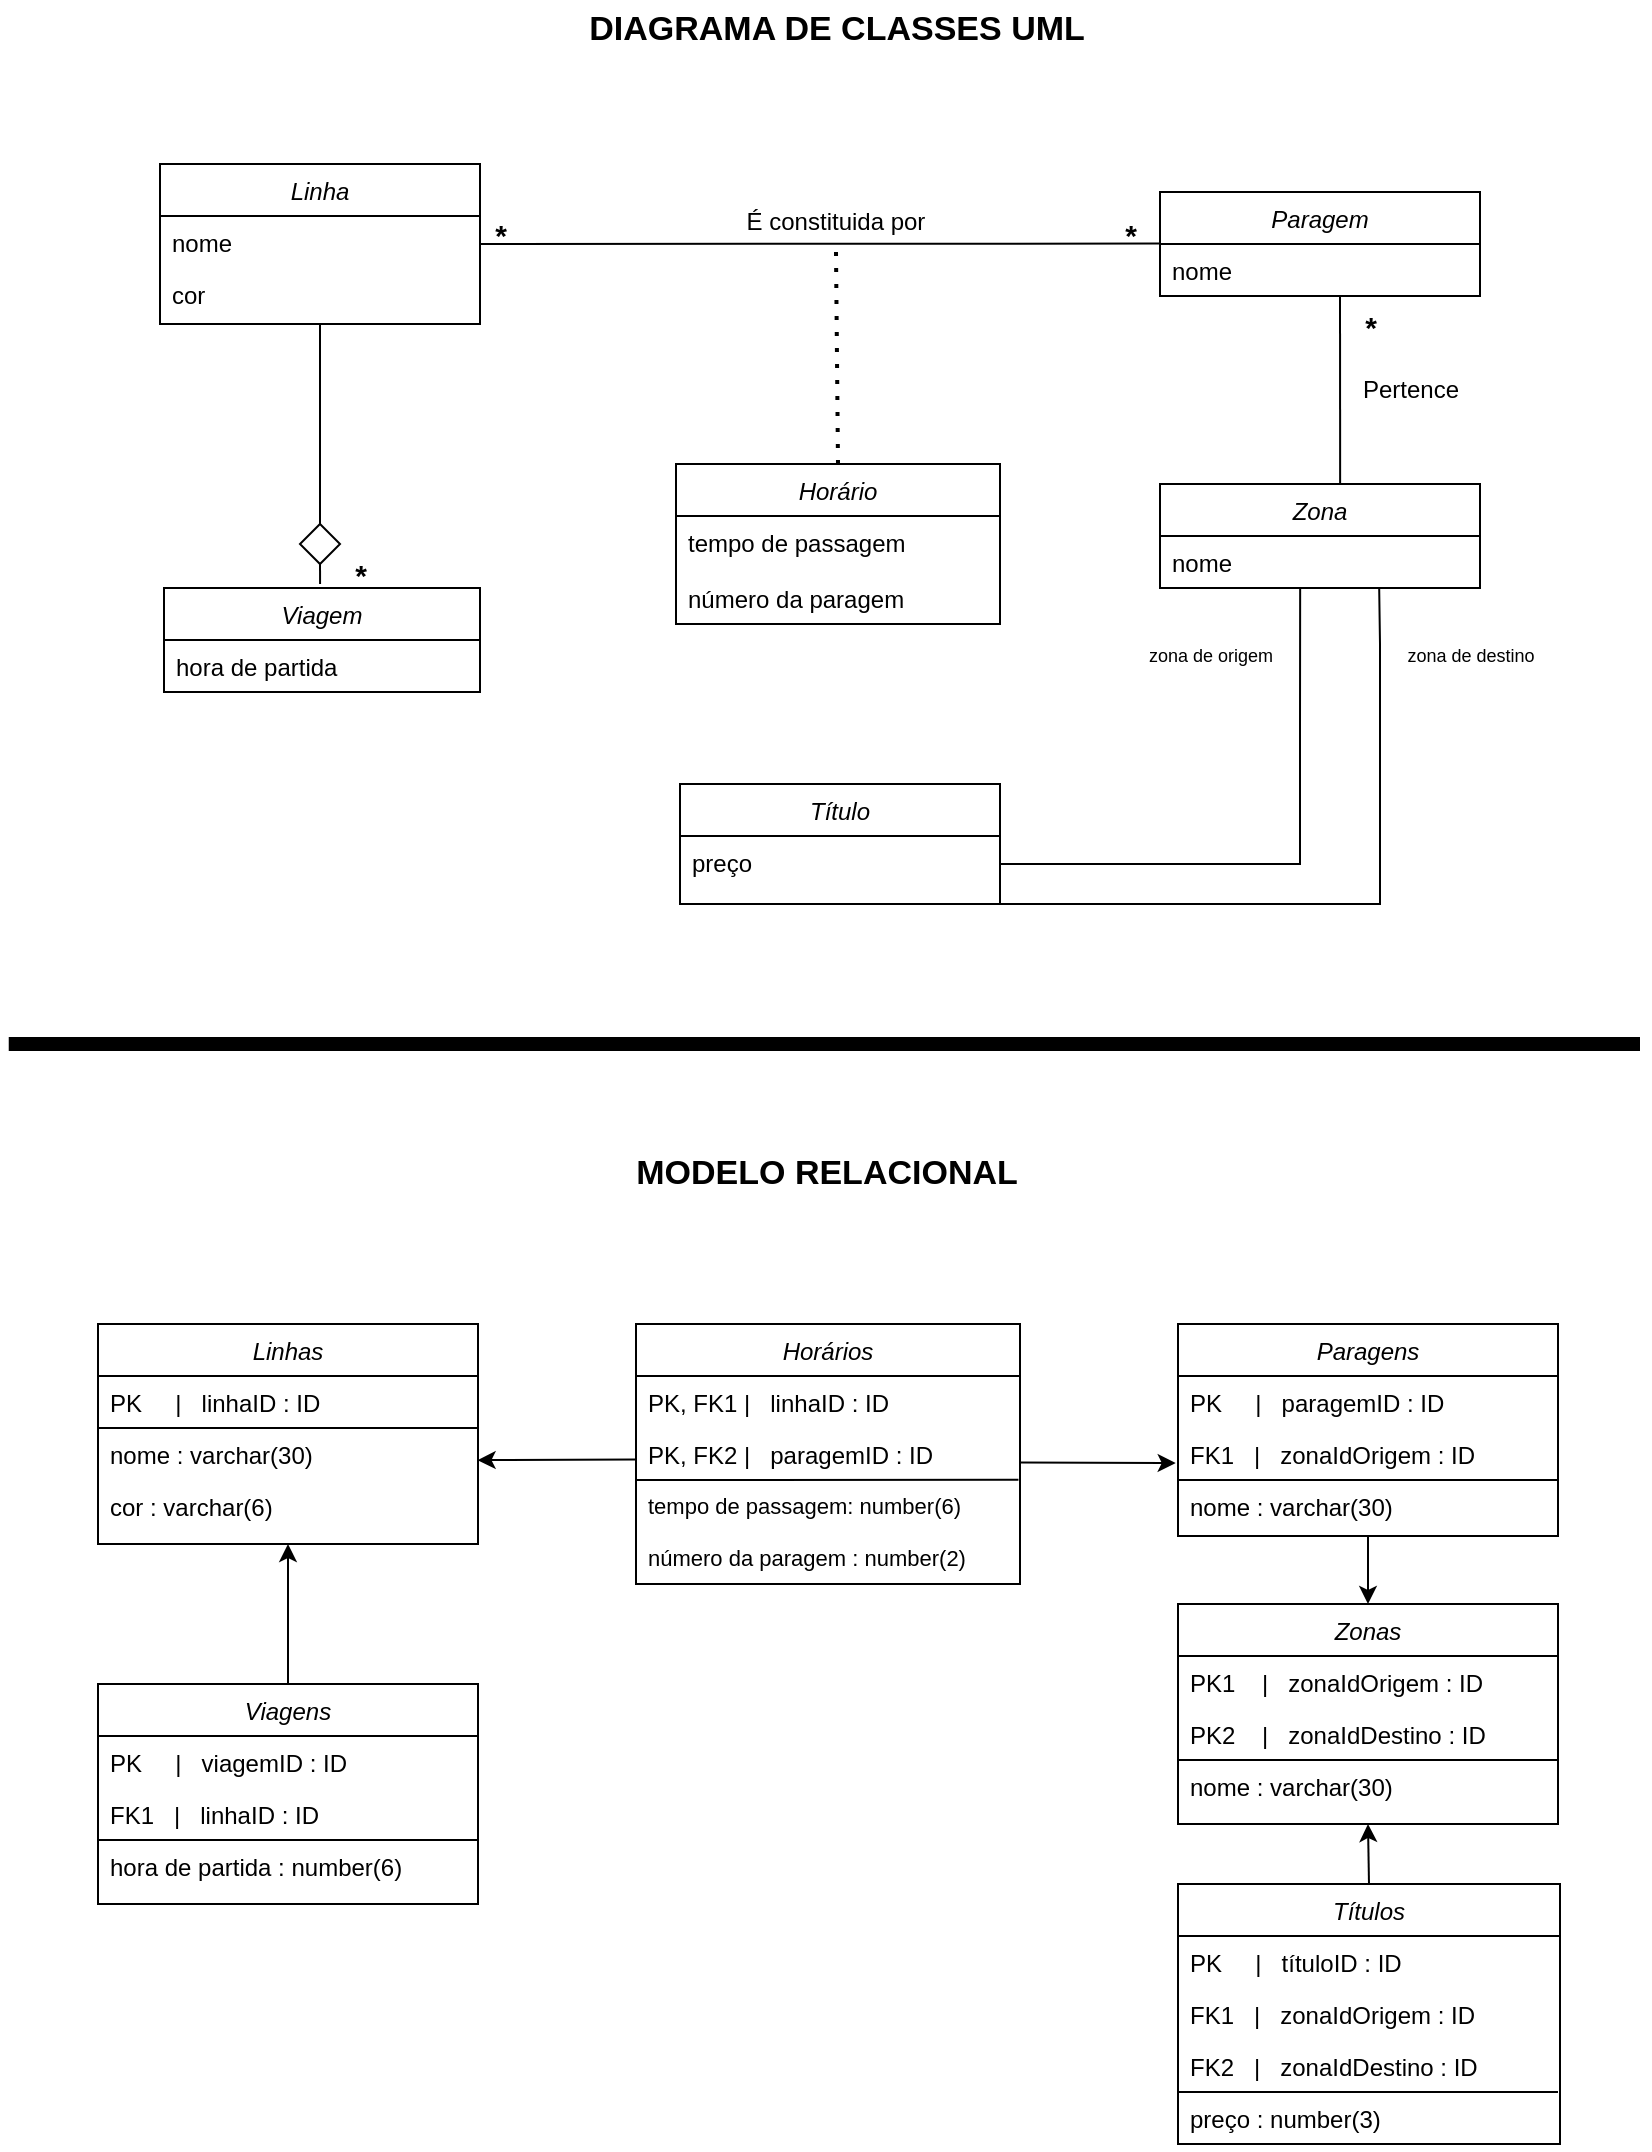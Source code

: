 <mxfile version="22.0.3" type="device">
  <diagram id="C5RBs43oDa-KdzZeNtuy" name="Page-1">
    <mxGraphModel dx="1674" dy="844" grid="1" gridSize="10" guides="1" tooltips="1" connect="1" arrows="1" fold="1" page="1" pageScale="1" pageWidth="827" pageHeight="1169" math="0" shadow="0">
      <root>
        <mxCell id="WIyWlLk6GJQsqaUBKTNV-0" />
        <mxCell id="WIyWlLk6GJQsqaUBKTNV-1" parent="WIyWlLk6GJQsqaUBKTNV-0" />
        <mxCell id="zkfFHV4jXpPFQw0GAbJ--0" value="Linha" style="swimlane;fontStyle=2;align=center;verticalAlign=top;childLayout=stackLayout;horizontal=1;startSize=26;horizontalStack=0;resizeParent=1;resizeLast=0;collapsible=1;marginBottom=0;rounded=0;shadow=0;strokeWidth=1;" parent="WIyWlLk6GJQsqaUBKTNV-1" vertex="1">
          <mxGeometry x="80" y="120" width="160" height="80" as="geometry">
            <mxRectangle x="230" y="140" width="160" height="26" as="alternateBounds" />
          </mxGeometry>
        </mxCell>
        <mxCell id="zkfFHV4jXpPFQw0GAbJ--1" value="nome" style="text;align=left;verticalAlign=top;spacingLeft=4;spacingRight=4;overflow=hidden;rotatable=0;points=[[0,0.5],[1,0.5]];portConstraint=eastwest;" parent="zkfFHV4jXpPFQw0GAbJ--0" vertex="1">
          <mxGeometry y="26" width="160" height="26" as="geometry" />
        </mxCell>
        <mxCell id="zkfFHV4jXpPFQw0GAbJ--2" value="cor" style="text;align=left;verticalAlign=top;spacingLeft=4;spacingRight=4;overflow=hidden;rotatable=0;points=[[0,0.5],[1,0.5]];portConstraint=eastwest;rounded=0;shadow=0;html=0;" parent="zkfFHV4jXpPFQw0GAbJ--0" vertex="1">
          <mxGeometry y="52" width="160" height="26" as="geometry" />
        </mxCell>
        <mxCell id="apiDf4bLDLwHWCde7VjK-0" value="Paragem" style="swimlane;fontStyle=2;align=center;verticalAlign=top;childLayout=stackLayout;horizontal=1;startSize=26;horizontalStack=0;resizeParent=1;resizeLast=0;collapsible=1;marginBottom=0;rounded=0;shadow=0;strokeWidth=1;" parent="WIyWlLk6GJQsqaUBKTNV-1" vertex="1">
          <mxGeometry x="580" y="134" width="160" height="52" as="geometry">
            <mxRectangle x="230" y="140" width="160" height="26" as="alternateBounds" />
          </mxGeometry>
        </mxCell>
        <mxCell id="apiDf4bLDLwHWCde7VjK-1" value="nome" style="text;align=left;verticalAlign=top;spacingLeft=4;spacingRight=4;overflow=hidden;rotatable=0;points=[[0,0.5],[1,0.5]];portConstraint=eastwest;" parent="apiDf4bLDLwHWCde7VjK-0" vertex="1">
          <mxGeometry y="26" width="160" height="26" as="geometry" />
        </mxCell>
        <mxCell id="apiDf4bLDLwHWCde7VjK-3" value="Horário" style="swimlane;fontStyle=2;align=center;verticalAlign=top;childLayout=stackLayout;horizontal=1;startSize=26;horizontalStack=0;resizeParent=1;resizeLast=0;collapsible=1;marginBottom=0;rounded=0;shadow=0;strokeWidth=1;" parent="WIyWlLk6GJQsqaUBKTNV-1" vertex="1">
          <mxGeometry x="338" y="270" width="162" height="80" as="geometry">
            <mxRectangle x="230" y="140" width="160" height="26" as="alternateBounds" />
          </mxGeometry>
        </mxCell>
        <mxCell id="apiDf4bLDLwHWCde7VjK-49" value="tempo de passagem" style="text;align=left;verticalAlign=top;spacingLeft=4;spacingRight=4;overflow=hidden;rotatable=0;points=[[0,0.5],[1,0.5]];portConstraint=eastwest;" parent="apiDf4bLDLwHWCde7VjK-3" vertex="1">
          <mxGeometry y="26" width="162" height="28" as="geometry" />
        </mxCell>
        <mxCell id="apiDf4bLDLwHWCde7VjK-4" value="número da paragem" style="text;align=left;verticalAlign=top;spacingLeft=4;spacingRight=4;overflow=hidden;rotatable=0;points=[[0,0.5],[1,0.5]];portConstraint=eastwest;" parent="apiDf4bLDLwHWCde7VjK-3" vertex="1">
          <mxGeometry y="54" width="162" height="26" as="geometry" />
        </mxCell>
        <mxCell id="apiDf4bLDLwHWCde7VjK-6" value="Viagem" style="swimlane;fontStyle=2;align=center;verticalAlign=top;childLayout=stackLayout;horizontal=1;startSize=26;horizontalStack=0;resizeParent=1;resizeLast=0;collapsible=1;marginBottom=0;rounded=0;shadow=0;strokeWidth=1;" parent="WIyWlLk6GJQsqaUBKTNV-1" vertex="1">
          <mxGeometry x="82" y="332" width="158" height="52" as="geometry">
            <mxRectangle x="230" y="140" width="160" height="26" as="alternateBounds" />
          </mxGeometry>
        </mxCell>
        <mxCell id="apiDf4bLDLwHWCde7VjK-7" value="hora de partida" style="text;align=left;verticalAlign=top;spacingLeft=4;spacingRight=4;overflow=hidden;rotatable=0;points=[[0,0.5],[1,0.5]];portConstraint=eastwest;" parent="apiDf4bLDLwHWCde7VjK-6" vertex="1">
          <mxGeometry y="26" width="158" height="26" as="geometry" />
        </mxCell>
        <mxCell id="apiDf4bLDLwHWCde7VjK-9" value="Título" style="swimlane;fontStyle=2;align=center;verticalAlign=top;childLayout=stackLayout;horizontal=1;startSize=26;horizontalStack=0;resizeParent=1;resizeLast=0;collapsible=1;marginBottom=0;rounded=0;shadow=0;strokeWidth=1;" parent="WIyWlLk6GJQsqaUBKTNV-1" vertex="1">
          <mxGeometry x="340" y="430" width="160" height="60" as="geometry">
            <mxRectangle x="230" y="140" width="160" height="26" as="alternateBounds" />
          </mxGeometry>
        </mxCell>
        <mxCell id="apiDf4bLDLwHWCde7VjK-12" value="preço" style="text;align=left;verticalAlign=top;spacingLeft=4;spacingRight=4;overflow=hidden;rotatable=0;points=[[0,0.5],[1,0.5]];portConstraint=eastwest;" parent="apiDf4bLDLwHWCde7VjK-9" vertex="1">
          <mxGeometry y="26" width="160" height="26" as="geometry" />
        </mxCell>
        <mxCell id="apiDf4bLDLwHWCde7VjK-17" value="Zona" style="swimlane;fontStyle=2;align=center;verticalAlign=top;childLayout=stackLayout;horizontal=1;startSize=26;horizontalStack=0;resizeParent=1;resizeLast=0;collapsible=1;marginBottom=0;rounded=0;shadow=0;strokeWidth=1;" parent="WIyWlLk6GJQsqaUBKTNV-1" vertex="1">
          <mxGeometry x="580" y="280" width="160" height="52" as="geometry">
            <mxRectangle x="230" y="140" width="160" height="26" as="alternateBounds" />
          </mxGeometry>
        </mxCell>
        <mxCell id="apiDf4bLDLwHWCde7VjK-18" value="nome" style="text;align=left;verticalAlign=top;spacingLeft=4;spacingRight=4;overflow=hidden;rotatable=0;points=[[0,0.5],[1,0.5]];portConstraint=eastwest;" parent="apiDf4bLDLwHWCde7VjK-17" vertex="1">
          <mxGeometry y="26" width="160" height="26" as="geometry" />
        </mxCell>
        <mxCell id="apiDf4bLDLwHWCde7VjK-22" value="" style="endArrow=none;html=1;rounded=0;entryX=1;entryY=0.66;entryDx=0;entryDy=0;entryPerimeter=0;" parent="WIyWlLk6GJQsqaUBKTNV-1" target="apiDf4bLDLwHWCde7VjK-39" edge="1">
          <mxGeometry width="50" height="50" relative="1" as="geometry">
            <mxPoint x="240" y="160" as="sourcePoint" />
            <mxPoint x="530" y="160" as="targetPoint" />
          </mxGeometry>
        </mxCell>
        <mxCell id="apiDf4bLDLwHWCde7VjK-24" value="" style="endArrow=none;dashed=1;html=1;dashPattern=1 3;strokeWidth=2;rounded=0;exitX=0.5;exitY=0;exitDx=0;exitDy=0;entryX=0.5;entryY=1;entryDx=0;entryDy=0;" parent="WIyWlLk6GJQsqaUBKTNV-1" source="apiDf4bLDLwHWCde7VjK-3" target="apiDf4bLDLwHWCde7VjK-28" edge="1">
          <mxGeometry width="50" height="50" relative="1" as="geometry">
            <mxPoint x="370" y="210" as="sourcePoint" />
            <mxPoint x="420" y="160" as="targetPoint" />
          </mxGeometry>
        </mxCell>
        <mxCell id="apiDf4bLDLwHWCde7VjK-25" value="" style="endArrow=none;html=1;rounded=0;exitX=0.563;exitY=0;exitDx=0;exitDy=0;exitPerimeter=0;" parent="WIyWlLk6GJQsqaUBKTNV-1" source="apiDf4bLDLwHWCde7VjK-17" edge="1">
          <mxGeometry width="50" height="50" relative="1" as="geometry">
            <mxPoint x="670" y="260" as="sourcePoint" />
            <mxPoint x="670" y="186" as="targetPoint" />
          </mxGeometry>
        </mxCell>
        <mxCell id="apiDf4bLDLwHWCde7VjK-26" value="&lt;font style=&quot;font-size: 9px;&quot;&gt;zona de origem&lt;/font&gt;" style="text;html=1;align=center;verticalAlign=middle;resizable=0;points=[];autosize=1;strokeColor=none;fillColor=none;rotation=0;" parent="WIyWlLk6GJQsqaUBKTNV-1" vertex="1">
          <mxGeometry x="560" y="350" width="90" height="30" as="geometry" />
        </mxCell>
        <mxCell id="apiDf4bLDLwHWCde7VjK-27" value="&lt;font style=&quot;font-size: 9px;&quot;&gt;zona de destino&lt;/font&gt;" style="text;html=1;align=center;verticalAlign=middle;resizable=0;points=[];autosize=1;strokeColor=none;fillColor=none;rotation=0;" parent="WIyWlLk6GJQsqaUBKTNV-1" vertex="1">
          <mxGeometry x="690" y="350" width="90" height="30" as="geometry" />
        </mxCell>
        <mxCell id="apiDf4bLDLwHWCde7VjK-28" value="É constituida por" style="text;html=1;strokeColor=none;fillColor=none;align=center;verticalAlign=middle;whiteSpace=wrap;rounded=0;" parent="WIyWlLk6GJQsqaUBKTNV-1" vertex="1">
          <mxGeometry x="362" y="134" width="112" height="30" as="geometry" />
        </mxCell>
        <mxCell id="apiDf4bLDLwHWCde7VjK-30" value="" style="rhombus;whiteSpace=wrap;html=1;" parent="WIyWlLk6GJQsqaUBKTNV-1" vertex="1">
          <mxGeometry x="150" y="300" width="20" height="20" as="geometry" />
        </mxCell>
        <mxCell id="apiDf4bLDLwHWCde7VjK-36" value="" style="endArrow=none;html=1;rounded=0;entryX=0.494;entryY=-0.038;entryDx=0;entryDy=0;entryPerimeter=0;" parent="WIyWlLk6GJQsqaUBKTNV-1" target="apiDf4bLDLwHWCde7VjK-6" edge="1">
          <mxGeometry width="50" height="50" relative="1" as="geometry">
            <mxPoint x="160" y="320" as="sourcePoint" />
            <mxPoint x="160" y="330" as="targetPoint" />
          </mxGeometry>
        </mxCell>
        <mxCell id="apiDf4bLDLwHWCde7VjK-37" value="" style="endArrow=none;html=1;rounded=0;" parent="WIyWlLk6GJQsqaUBKTNV-1" edge="1">
          <mxGeometry width="50" height="50" relative="1" as="geometry">
            <mxPoint x="160" y="300" as="sourcePoint" />
            <mxPoint x="160" y="200" as="targetPoint" />
            <Array as="points">
              <mxPoint x="160" y="280" />
            </Array>
          </mxGeometry>
        </mxCell>
        <mxCell id="apiDf4bLDLwHWCde7VjK-38" value="&lt;font style=&quot;font-size: 15px;&quot;&gt;&lt;b&gt;*&lt;/b&gt;&lt;/font&gt;" style="text;html=1;align=center;verticalAlign=middle;resizable=0;points=[];autosize=1;strokeColor=none;fillColor=none;" parent="WIyWlLk6GJQsqaUBKTNV-1" vertex="1">
          <mxGeometry x="235" y="140" width="30" height="30" as="geometry" />
        </mxCell>
        <mxCell id="apiDf4bLDLwHWCde7VjK-39" value="&lt;font style=&quot;font-size: 15px;&quot;&gt;&lt;b&gt;*&lt;/b&gt;&lt;/font&gt;" style="text;html=1;align=center;verticalAlign=middle;resizable=0;points=[];autosize=1;strokeColor=none;fillColor=none;" parent="WIyWlLk6GJQsqaUBKTNV-1" vertex="1">
          <mxGeometry x="550" y="140" width="30" height="30" as="geometry" />
        </mxCell>
        <mxCell id="apiDf4bLDLwHWCde7VjK-41" value="&lt;font style=&quot;font-size: 15px;&quot;&gt;&lt;b&gt;*&lt;/b&gt;&lt;/font&gt;" style="text;html=1;align=center;verticalAlign=middle;resizable=0;points=[];autosize=1;strokeColor=none;fillColor=none;" parent="WIyWlLk6GJQsqaUBKTNV-1" vertex="1">
          <mxGeometry x="670" y="186" width="30" height="30" as="geometry" />
        </mxCell>
        <mxCell id="apiDf4bLDLwHWCde7VjK-43" value="Pertence" style="text;html=1;align=center;verticalAlign=middle;resizable=0;points=[];autosize=1;strokeColor=none;fillColor=none;" parent="WIyWlLk6GJQsqaUBKTNV-1" vertex="1">
          <mxGeometry x="670" y="218" width="70" height="30" as="geometry" />
        </mxCell>
        <mxCell id="apiDf4bLDLwHWCde7VjK-45" value="&lt;b style=&quot;border-color: var(--border-color); font-family: Helvetica; font-size: 15px; font-style: normal; font-variant-ligatures: normal; font-variant-caps: normal; letter-spacing: normal; orphans: 2; text-align: center; text-indent: 0px; text-transform: none; widows: 2; word-spacing: 0px; -webkit-text-stroke-width: 0px; text-decoration-thickness: initial; text-decoration-style: initial; text-decoration-color: initial;&quot;&gt;&lt;font color=&quot;#ffffff&quot;&gt;1&lt;/font&gt;&lt;/b&gt;" style="text;whiteSpace=wrap;html=1;" parent="WIyWlLk6GJQsqaUBKTNV-1" vertex="1">
          <mxGeometry x="680" y="248" width="20" height="18" as="geometry" />
        </mxCell>
        <mxCell id="apiDf4bLDLwHWCde7VjK-48" value="&lt;b&gt;&lt;font style=&quot;font-size: 17px;&quot;&gt;DIAGRAMA DE CLASSES UML&lt;/font&gt;&lt;/b&gt;" style="text;html=1;align=center;verticalAlign=middle;resizable=0;points=[];autosize=1;strokeColor=none;fillColor=none;" parent="WIyWlLk6GJQsqaUBKTNV-1" vertex="1">
          <mxGeometry x="283" y="38" width="270" height="30" as="geometry" />
        </mxCell>
        <mxCell id="apiDf4bLDLwHWCde7VjK-57" value="&lt;b style=&quot;border-color: var(--border-color); font-family: Helvetica; font-size: 15px; font-style: normal; font-variant-ligatures: normal; font-variant-caps: normal; letter-spacing: normal; orphans: 2; text-align: center; text-indent: 0px; text-transform: none; widows: 2; word-spacing: 0px; -webkit-text-stroke-width: 0px; text-decoration-thickness: initial; text-decoration-style: initial; text-decoration-color: initial;&quot;&gt;&lt;font style=&quot;&quot; color=&quot;#ffffff&quot;&gt;1&lt;/font&gt;&lt;/b&gt;" style="text;whiteSpace=wrap;html=1;" parent="WIyWlLk6GJQsqaUBKTNV-1" vertex="1">
          <mxGeometry x="170" y="198" width="20" height="18" as="geometry" />
        </mxCell>
        <mxCell id="apiDf4bLDLwHWCde7VjK-58" value="&lt;font style=&quot;font-size: 15px;&quot;&gt;&lt;b&gt;*&lt;/b&gt;&lt;/font&gt;" style="text;html=1;align=center;verticalAlign=middle;resizable=0;points=[];autosize=1;strokeColor=none;fillColor=none;" parent="WIyWlLk6GJQsqaUBKTNV-1" vertex="1">
          <mxGeometry x="165" y="310" width="30" height="30" as="geometry" />
        </mxCell>
        <mxCell id="apiDf4bLDLwHWCde7VjK-60" value="" style="endArrow=none;html=1;rounded=0;exitX=0;exitY=1;exitDx=0;exitDy=0;entryX=0.438;entryY=1.004;entryDx=0;entryDy=0;entryPerimeter=0;" parent="WIyWlLk6GJQsqaUBKTNV-1" source="iFUliVDRbNGwqYjjoVdZ-0" target="apiDf4bLDLwHWCde7VjK-18" edge="1">
          <mxGeometry width="50" height="50" relative="1" as="geometry">
            <mxPoint x="500" y="469" as="sourcePoint" />
            <mxPoint x="630" y="332" as="targetPoint" />
            <Array as="points">
              <mxPoint x="650" y="470" />
              <mxPoint x="650" y="400" />
            </Array>
          </mxGeometry>
        </mxCell>
        <mxCell id="apiDf4bLDLwHWCde7VjK-61" value="" style="endArrow=none;html=1;rounded=0;entryX=0.685;entryY=1.019;entryDx=0;entryDy=0;entryPerimeter=0;exitX=1;exitY=1;exitDx=0;exitDy=0;" parent="WIyWlLk6GJQsqaUBKTNV-1" source="apiDf4bLDLwHWCde7VjK-9" target="apiDf4bLDLwHWCde7VjK-18" edge="1">
          <mxGeometry width="50" height="50" relative="1" as="geometry">
            <mxPoint x="530" y="500" as="sourcePoint" />
            <mxPoint x="700" y="334" as="targetPoint" />
            <Array as="points">
              <mxPoint x="690" y="490" />
              <mxPoint x="690" y="360" />
            </Array>
          </mxGeometry>
        </mxCell>
        <mxCell id="apiDf4bLDLwHWCde7VjK-64" value="&lt;b style=&quot;border-color: var(--border-color); font-family: Helvetica; font-size: 15px; font-style: normal; font-variant-ligatures: normal; font-variant-caps: normal; letter-spacing: normal; orphans: 2; text-align: center; text-indent: 0px; text-transform: none; widows: 2; word-spacing: 0px; -webkit-text-stroke-width: 0px; text-decoration-thickness: initial; text-decoration-style: initial; text-decoration-color: initial;&quot;&gt;&lt;font color=&quot;#ffffff&quot;&gt;1&lt;/font&gt;&lt;/b&gt;" style="text;whiteSpace=wrap;html=1;" parent="WIyWlLk6GJQsqaUBKTNV-1" vertex="1">
          <mxGeometry x="630" y="325" width="20" height="18" as="geometry" />
        </mxCell>
        <mxCell id="apiDf4bLDLwHWCde7VjK-68" value="&lt;b style=&quot;border-color: var(--border-color); font-family: Helvetica; font-size: 15px; font-style: normal; font-variant-ligatures: normal; font-variant-caps: normal; letter-spacing: normal; orphans: 2; text-align: center; text-indent: 0px; text-transform: none; widows: 2; word-spacing: 0px; -webkit-text-stroke-width: 0px; text-decoration-thickness: initial; text-decoration-style: initial; text-decoration-color: initial;&quot;&gt;&lt;font color=&quot;#ffffff&quot;&gt;1&lt;/font&gt;&lt;/b&gt;" style="text;whiteSpace=wrap;html=1;" parent="WIyWlLk6GJQsqaUBKTNV-1" vertex="1">
          <mxGeometry x="695" y="325" width="20" height="18" as="geometry" />
        </mxCell>
        <mxCell id="apiDf4bLDLwHWCde7VjK-70" value="&lt;span style=&quot;font-size: 17px;&quot;&gt;&lt;b&gt;MODELO RELACIONAL&lt;/b&gt;&lt;/span&gt;" style="text;html=1;align=center;verticalAlign=middle;resizable=0;points=[];autosize=1;strokeColor=none;fillColor=none;" parent="WIyWlLk6GJQsqaUBKTNV-1" vertex="1">
          <mxGeometry x="308" y="610" width="210" height="30" as="geometry" />
        </mxCell>
        <mxCell id="apiDf4bLDLwHWCde7VjK-71" value="Linhas" style="swimlane;fontStyle=2;align=center;verticalAlign=top;childLayout=stackLayout;horizontal=1;startSize=26;horizontalStack=0;resizeParent=1;resizeLast=0;collapsible=1;marginBottom=0;rounded=0;shadow=0;strokeWidth=1;" parent="WIyWlLk6GJQsqaUBKTNV-1" vertex="1">
          <mxGeometry x="49" y="700" width="190" height="110" as="geometry">
            <mxRectangle x="230" y="140" width="160" height="26" as="alternateBounds" />
          </mxGeometry>
        </mxCell>
        <mxCell id="apiDf4bLDLwHWCde7VjK-75" value="PK     |   linhaID : ID" style="text;align=left;verticalAlign=top;spacingLeft=4;spacingRight=4;overflow=hidden;rotatable=0;points=[[0,0.5],[1,0.5]];portConstraint=eastwest;" parent="apiDf4bLDLwHWCde7VjK-71" vertex="1">
          <mxGeometry y="26" width="190" height="26" as="geometry" />
        </mxCell>
        <mxCell id="apiDf4bLDLwHWCde7VjK-80" value="" style="endArrow=none;html=1;rounded=0;" parent="apiDf4bLDLwHWCde7VjK-71" edge="1">
          <mxGeometry width="50" height="50" relative="1" as="geometry">
            <mxPoint y="52" as="sourcePoint" />
            <mxPoint x="190" y="52" as="targetPoint" />
          </mxGeometry>
        </mxCell>
        <mxCell id="apiDf4bLDLwHWCde7VjK-81" value="nome : varchar(30)" style="text;align=left;verticalAlign=top;spacingLeft=4;spacingRight=4;overflow=hidden;rotatable=0;points=[[0,0.5],[1,0.5]];portConstraint=eastwest;" parent="apiDf4bLDLwHWCde7VjK-71" vertex="1">
          <mxGeometry y="52" width="190" height="26" as="geometry" />
        </mxCell>
        <mxCell id="apiDf4bLDLwHWCde7VjK-82" value="cor : varchar(6)" style="text;align=left;verticalAlign=top;spacingLeft=4;spacingRight=4;overflow=hidden;rotatable=0;points=[[0,0.5],[1,0.5]];portConstraint=eastwest;" parent="apiDf4bLDLwHWCde7VjK-71" vertex="1">
          <mxGeometry y="78" width="190" height="26" as="geometry" />
        </mxCell>
        <mxCell id="apiDf4bLDLwHWCde7VjK-83" value="Paragens" style="swimlane;fontStyle=2;align=center;verticalAlign=top;childLayout=stackLayout;horizontal=1;startSize=26;horizontalStack=0;resizeParent=1;resizeLast=0;collapsible=1;marginBottom=0;rounded=0;shadow=0;strokeWidth=1;" parent="WIyWlLk6GJQsqaUBKTNV-1" vertex="1">
          <mxGeometry x="589" y="700" width="190" height="106" as="geometry">
            <mxRectangle x="230" y="140" width="160" height="26" as="alternateBounds" />
          </mxGeometry>
        </mxCell>
        <mxCell id="apiDf4bLDLwHWCde7VjK-84" value="PK     |   paragemID : ID" style="text;align=left;verticalAlign=top;spacingLeft=4;spacingRight=4;overflow=hidden;rotatable=0;points=[[0,0.5],[1,0.5]];portConstraint=eastwest;" parent="apiDf4bLDLwHWCde7VjK-83" vertex="1">
          <mxGeometry y="26" width="190" height="26" as="geometry" />
        </mxCell>
        <mxCell id="apiDf4bLDLwHWCde7VjK-129" value="FK1   |   zonaIdOrigem : ID" style="text;align=left;verticalAlign=top;spacingLeft=4;spacingRight=4;overflow=hidden;rotatable=0;points=[[0,0.5],[1,0.5]];portConstraint=eastwest;" parent="apiDf4bLDLwHWCde7VjK-83" vertex="1">
          <mxGeometry y="52" width="190" height="26" as="geometry" />
        </mxCell>
        <mxCell id="apiDf4bLDLwHWCde7VjK-85" value="" style="endArrow=none;html=1;rounded=0;" parent="apiDf4bLDLwHWCde7VjK-83" edge="1">
          <mxGeometry width="50" height="50" relative="1" as="geometry">
            <mxPoint y="78" as="sourcePoint" />
            <mxPoint x="190" y="78" as="targetPoint" />
          </mxGeometry>
        </mxCell>
        <mxCell id="apiDf4bLDLwHWCde7VjK-86" value="nome : varchar(30)" style="text;align=left;verticalAlign=top;spacingLeft=4;spacingRight=4;overflow=hidden;rotatable=0;points=[[0,0.5],[1,0.5]];portConstraint=eastwest;" parent="apiDf4bLDLwHWCde7VjK-83" vertex="1">
          <mxGeometry y="78" width="190" height="28" as="geometry" />
        </mxCell>
        <mxCell id="apiDf4bLDLwHWCde7VjK-88" value="Zonas" style="swimlane;fontStyle=2;align=center;verticalAlign=top;childLayout=stackLayout;horizontal=1;startSize=26;horizontalStack=0;resizeParent=1;resizeLast=0;collapsible=1;marginBottom=0;rounded=0;shadow=0;strokeWidth=1;" parent="WIyWlLk6GJQsqaUBKTNV-1" vertex="1">
          <mxGeometry x="589" y="840" width="190" height="110" as="geometry">
            <mxRectangle x="230" y="140" width="160" height="26" as="alternateBounds" />
          </mxGeometry>
        </mxCell>
        <mxCell id="apiDf4bLDLwHWCde7VjK-89" value="PK1    |   zonaIdOrigem : ID" style="text;align=left;verticalAlign=top;spacingLeft=4;spacingRight=4;overflow=hidden;rotatable=0;points=[[0,0.5],[1,0.5]];portConstraint=eastwest;" parent="apiDf4bLDLwHWCde7VjK-88" vertex="1">
          <mxGeometry y="26" width="190" height="26" as="geometry" />
        </mxCell>
        <mxCell id="iFUliVDRbNGwqYjjoVdZ-3" value="PK2    |   zonaIdDestino : ID" style="text;align=left;verticalAlign=top;spacingLeft=4;spacingRight=4;overflow=hidden;rotatable=0;points=[[0,0.5],[1,0.5]];portConstraint=eastwest;" parent="apiDf4bLDLwHWCde7VjK-88" vertex="1">
          <mxGeometry y="52" width="190" height="26" as="geometry" />
        </mxCell>
        <mxCell id="iFUliVDRbNGwqYjjoVdZ-4" value="" style="endArrow=none;html=1;rounded=0;" parent="apiDf4bLDLwHWCde7VjK-88" edge="1">
          <mxGeometry width="50" height="50" relative="1" as="geometry">
            <mxPoint y="78" as="sourcePoint" />
            <mxPoint x="190" y="78" as="targetPoint" />
          </mxGeometry>
        </mxCell>
        <mxCell id="apiDf4bLDLwHWCde7VjK-91" value="nome : varchar(30)" style="text;align=left;verticalAlign=top;spacingLeft=4;spacingRight=4;overflow=hidden;rotatable=0;points=[[0,0.5],[1,0.5]];portConstraint=eastwest;" parent="apiDf4bLDLwHWCde7VjK-88" vertex="1">
          <mxGeometry y="78" width="190" height="30" as="geometry" />
        </mxCell>
        <mxCell id="apiDf4bLDLwHWCde7VjK-92" value="Títulos" style="swimlane;fontStyle=2;align=center;verticalAlign=top;childLayout=stackLayout;horizontal=1;startSize=26;horizontalStack=0;resizeParent=1;resizeLast=0;collapsible=1;marginBottom=0;rounded=0;shadow=0;strokeWidth=1;" parent="WIyWlLk6GJQsqaUBKTNV-1" vertex="1">
          <mxGeometry x="589" y="980" width="191" height="130" as="geometry">
            <mxRectangle x="230" y="140" width="160" height="26" as="alternateBounds" />
          </mxGeometry>
        </mxCell>
        <mxCell id="apiDf4bLDLwHWCde7VjK-93" value="PK     |   títuloID : ID" style="text;align=left;verticalAlign=top;spacingLeft=4;spacingRight=4;overflow=hidden;rotatable=0;points=[[0,0.5],[1,0.5]];portConstraint=eastwest;" parent="apiDf4bLDLwHWCde7VjK-92" vertex="1">
          <mxGeometry y="26" width="191" height="26" as="geometry" />
        </mxCell>
        <mxCell id="apiDf4bLDLwHWCde7VjK-134" value="FK1   |   zonaIdOrigem : ID" style="text;align=left;verticalAlign=top;spacingLeft=4;spacingRight=4;overflow=hidden;rotatable=0;points=[[0,0.5],[1,0.5]];portConstraint=eastwest;" parent="apiDf4bLDLwHWCde7VjK-92" vertex="1">
          <mxGeometry y="52" width="191" height="26" as="geometry" />
        </mxCell>
        <mxCell id="iFUliVDRbNGwqYjjoVdZ-2" value="FK2   |   zonaIdDestino : ID" style="text;align=left;verticalAlign=top;spacingLeft=4;spacingRight=4;overflow=hidden;rotatable=0;points=[[0,0.5],[1,0.5]];portConstraint=eastwest;" parent="apiDf4bLDLwHWCde7VjK-92" vertex="1">
          <mxGeometry y="78" width="191" height="26" as="geometry" />
        </mxCell>
        <mxCell id="apiDf4bLDLwHWCde7VjK-94" value="" style="endArrow=none;html=1;rounded=0;" parent="apiDf4bLDLwHWCde7VjK-92" edge="1">
          <mxGeometry width="50" height="50" relative="1" as="geometry">
            <mxPoint y="104" as="sourcePoint" />
            <mxPoint x="190" y="104" as="targetPoint" />
          </mxGeometry>
        </mxCell>
        <mxCell id="apiDf4bLDLwHWCde7VjK-95" value="preço : number(3)" style="text;align=left;verticalAlign=top;spacingLeft=4;spacingRight=4;overflow=hidden;rotatable=0;points=[[0,0.5],[1,0.5]];portConstraint=eastwest;" parent="apiDf4bLDLwHWCde7VjK-92" vertex="1">
          <mxGeometry y="104" width="191" height="26" as="geometry" />
        </mxCell>
        <mxCell id="apiDf4bLDLwHWCde7VjK-96" value="Viagens" style="swimlane;fontStyle=2;align=center;verticalAlign=top;childLayout=stackLayout;horizontal=1;startSize=26;horizontalStack=0;resizeParent=1;resizeLast=0;collapsible=1;marginBottom=0;rounded=0;shadow=0;strokeWidth=1;" parent="WIyWlLk6GJQsqaUBKTNV-1" vertex="1">
          <mxGeometry x="49" y="880" width="190" height="110" as="geometry">
            <mxRectangle x="230" y="140" width="160" height="26" as="alternateBounds" />
          </mxGeometry>
        </mxCell>
        <mxCell id="apiDf4bLDLwHWCde7VjK-97" value="PK     |   viagemID : ID" style="text;align=left;verticalAlign=top;spacingLeft=4;spacingRight=4;overflow=hidden;rotatable=0;points=[[0,0.5],[1,0.5]];portConstraint=eastwest;" parent="apiDf4bLDLwHWCde7VjK-96" vertex="1">
          <mxGeometry y="26" width="190" height="26" as="geometry" />
        </mxCell>
        <mxCell id="apiDf4bLDLwHWCde7VjK-130" value="FK1   |   linhaID : ID" style="text;align=left;verticalAlign=top;spacingLeft=4;spacingRight=4;overflow=hidden;rotatable=0;points=[[0,0.5],[1,0.5]];portConstraint=eastwest;" parent="apiDf4bLDLwHWCde7VjK-96" vertex="1">
          <mxGeometry y="52" width="190" height="26" as="geometry" />
        </mxCell>
        <mxCell id="apiDf4bLDLwHWCde7VjK-98" value="" style="endArrow=none;html=1;rounded=0;" parent="apiDf4bLDLwHWCde7VjK-96" edge="1">
          <mxGeometry width="50" height="50" relative="1" as="geometry">
            <mxPoint y="78" as="sourcePoint" />
            <mxPoint x="190" y="78" as="targetPoint" />
          </mxGeometry>
        </mxCell>
        <mxCell id="apiDf4bLDLwHWCde7VjK-99" value="hora de partida : number(6)" style="text;align=left;verticalAlign=top;spacingLeft=4;spacingRight=4;overflow=hidden;rotatable=0;points=[[0,0.5],[1,0.5]];portConstraint=eastwest;" parent="apiDf4bLDLwHWCde7VjK-96" vertex="1">
          <mxGeometry y="78" width="190" height="26" as="geometry" />
        </mxCell>
        <mxCell id="apiDf4bLDLwHWCde7VjK-111" value="Horários" style="swimlane;fontStyle=2;align=center;verticalAlign=top;childLayout=stackLayout;horizontal=1;startSize=26;horizontalStack=0;resizeParent=1;resizeLast=0;collapsible=1;marginBottom=0;rounded=0;shadow=0;strokeWidth=1;" parent="WIyWlLk6GJQsqaUBKTNV-1" vertex="1">
          <mxGeometry x="318" y="700" width="192" height="130" as="geometry">
            <mxRectangle x="230" y="140" width="160" height="26" as="alternateBounds" />
          </mxGeometry>
        </mxCell>
        <mxCell id="apiDf4bLDLwHWCde7VjK-112" value="PK, FK1 |   linhaID : ID" style="text;align=left;verticalAlign=top;spacingLeft=4;spacingRight=4;overflow=hidden;rotatable=0;points=[[0,0.5],[1,0.5]];portConstraint=eastwest;" parent="apiDf4bLDLwHWCde7VjK-111" vertex="1">
          <mxGeometry y="26" width="192" height="26" as="geometry" />
        </mxCell>
        <mxCell id="apiDf4bLDLwHWCde7VjK-116" value="PK, FK2 |   paragemID : ID" style="text;align=left;verticalAlign=top;spacingLeft=4;spacingRight=4;overflow=hidden;rotatable=0;points=[[0,0.5],[1,0.5]];portConstraint=eastwest;" parent="apiDf4bLDLwHWCde7VjK-111" vertex="1">
          <mxGeometry y="52" width="192" height="26" as="geometry" />
        </mxCell>
        <mxCell id="apiDf4bLDLwHWCde7VjK-118" value="tempo de passagem: number(6)" style="text;align=left;verticalAlign=top;spacingLeft=4;spacingRight=4;overflow=hidden;rotatable=0;points=[[0,0.5],[1,0.5]];portConstraint=eastwest;fontSize=11;" parent="apiDf4bLDLwHWCde7VjK-111" vertex="1">
          <mxGeometry y="78" width="192" height="26" as="geometry" />
        </mxCell>
        <mxCell id="apiDf4bLDLwHWCde7VjK-113" value="" style="endArrow=none;html=1;rounded=0;entryX=0.996;entryY=-0.006;entryDx=0;entryDy=0;entryPerimeter=0;" parent="apiDf4bLDLwHWCde7VjK-111" target="apiDf4bLDLwHWCde7VjK-118" edge="1">
          <mxGeometry width="50" height="50" relative="1" as="geometry">
            <mxPoint y="78" as="sourcePoint" />
            <mxPoint x="180" y="78" as="targetPoint" />
          </mxGeometry>
        </mxCell>
        <mxCell id="apiDf4bLDLwHWCde7VjK-117" value="número da paragem : number(2)" style="text;align=left;verticalAlign=top;spacingLeft=4;spacingRight=4;overflow=hidden;rotatable=0;points=[[0,0.5],[1,0.5]];portConstraint=eastwest;fontSize=11;" parent="apiDf4bLDLwHWCde7VjK-111" vertex="1">
          <mxGeometry y="104" width="192" height="26" as="geometry" />
        </mxCell>
        <mxCell id="apiDf4bLDLwHWCde7VjK-123" value="" style="endArrow=classic;html=1;rounded=0;entryX=-0.006;entryY=0.673;entryDx=0;entryDy=0;entryPerimeter=0;exitX=1;exitY=0.664;exitDx=0;exitDy=0;exitPerimeter=0;" parent="WIyWlLk6GJQsqaUBKTNV-1" source="apiDf4bLDLwHWCde7VjK-116" target="apiDf4bLDLwHWCde7VjK-129" edge="1">
          <mxGeometry width="50" height="50" relative="1" as="geometry">
            <mxPoint x="509" y="778" as="sourcePoint" />
            <mxPoint x="589" y="780" as="targetPoint" />
          </mxGeometry>
        </mxCell>
        <mxCell id="apiDf4bLDLwHWCde7VjK-124" value="" style="endArrow=classic;html=1;rounded=0;exitX=-0.001;exitY=0.608;exitDx=0;exitDy=0;entryX=0.999;entryY=0.618;entryDx=0;entryDy=0;entryPerimeter=0;exitPerimeter=0;" parent="WIyWlLk6GJQsqaUBKTNV-1" source="apiDf4bLDLwHWCde7VjK-116" target="apiDf4bLDLwHWCde7VjK-81" edge="1">
          <mxGeometry width="50" height="50" relative="1" as="geometry">
            <mxPoint x="232" y="790" as="sourcePoint" />
            <mxPoint x="282" y="740" as="targetPoint" />
          </mxGeometry>
        </mxCell>
        <mxCell id="apiDf4bLDLwHWCde7VjK-125" value="" style="endArrow=classic;html=1;rounded=0;entryX=0.5;entryY=1;entryDx=0;entryDy=0;exitX=0.5;exitY=0;exitDx=0;exitDy=0;" parent="WIyWlLk6GJQsqaUBKTNV-1" source="apiDf4bLDLwHWCde7VjK-96" target="apiDf4bLDLwHWCde7VjK-71" edge="1">
          <mxGeometry width="50" height="50" relative="1" as="geometry">
            <mxPoint x="139" y="960" as="sourcePoint" />
            <mxPoint x="189" y="910" as="targetPoint" />
          </mxGeometry>
        </mxCell>
        <mxCell id="apiDf4bLDLwHWCde7VjK-127" value="" style="endArrow=classic;html=1;rounded=0;entryX=0.5;entryY=0;entryDx=0;entryDy=0;exitX=0.5;exitY=1;exitDx=0;exitDy=0;" parent="WIyWlLk6GJQsqaUBKTNV-1" source="apiDf4bLDLwHWCde7VjK-83" target="apiDf4bLDLwHWCde7VjK-88" edge="1">
          <mxGeometry width="50" height="50" relative="1" as="geometry">
            <mxPoint x="679" y="805" as="sourcePoint" />
            <mxPoint x="729" y="755" as="targetPoint" />
          </mxGeometry>
        </mxCell>
        <mxCell id="apiDf4bLDLwHWCde7VjK-132" value="" style="endArrow=classic;html=1;rounded=0;exitX=0.5;exitY=0;exitDx=0;exitDy=0;entryX=0.5;entryY=1;entryDx=0;entryDy=0;" parent="WIyWlLk6GJQsqaUBKTNV-1" source="apiDf4bLDLwHWCde7VjK-92" target="apiDf4bLDLwHWCde7VjK-88" edge="1">
          <mxGeometry width="50" height="50" relative="1" as="geometry">
            <mxPoint x="683" y="944" as="sourcePoint" />
            <mxPoint x="684" y="920" as="targetPoint" />
          </mxGeometry>
        </mxCell>
        <mxCell id="iFUliVDRbNGwqYjjoVdZ-0" value="&lt;div style=&quot;text-align: center;&quot;&gt;&lt;span style=&quot;background-color: initial; font-size: 15px;&quot;&gt;&lt;font color=&quot;#ffffff&quot;&gt;&lt;b&gt;*&lt;/b&gt;&lt;/font&gt;&lt;/span&gt;&lt;/div&gt;" style="text;whiteSpace=wrap;html=1;" parent="WIyWlLk6GJQsqaUBKTNV-1" vertex="1">
          <mxGeometry x="500" y="452" width="20" height="18" as="geometry" />
        </mxCell>
        <mxCell id="iFUliVDRbNGwqYjjoVdZ-1" value="&lt;div style=&quot;text-align: center;&quot;&gt;&lt;span style=&quot;background-color: initial; font-size: 15px;&quot;&gt;&lt;font color=&quot;#ffffff&quot;&gt;&lt;b&gt;*&lt;/b&gt;&lt;/font&gt;&lt;/span&gt;&lt;/div&gt;" style="text;whiteSpace=wrap;html=1;" parent="WIyWlLk6GJQsqaUBKTNV-1" vertex="1">
          <mxGeometry x="500" y="470" width="20" height="18" as="geometry" />
        </mxCell>
        <mxCell id="iFUliVDRbNGwqYjjoVdZ-5" value="" style="endArrow=none;html=1;rounded=0;strokeWidth=7;" parent="WIyWlLk6GJQsqaUBKTNV-1" edge="1">
          <mxGeometry width="50" height="50" relative="1" as="geometry">
            <mxPoint x="4.37" y="560" as="sourcePoint" />
            <mxPoint x="820" y="560" as="targetPoint" />
          </mxGeometry>
        </mxCell>
      </root>
    </mxGraphModel>
  </diagram>
</mxfile>
